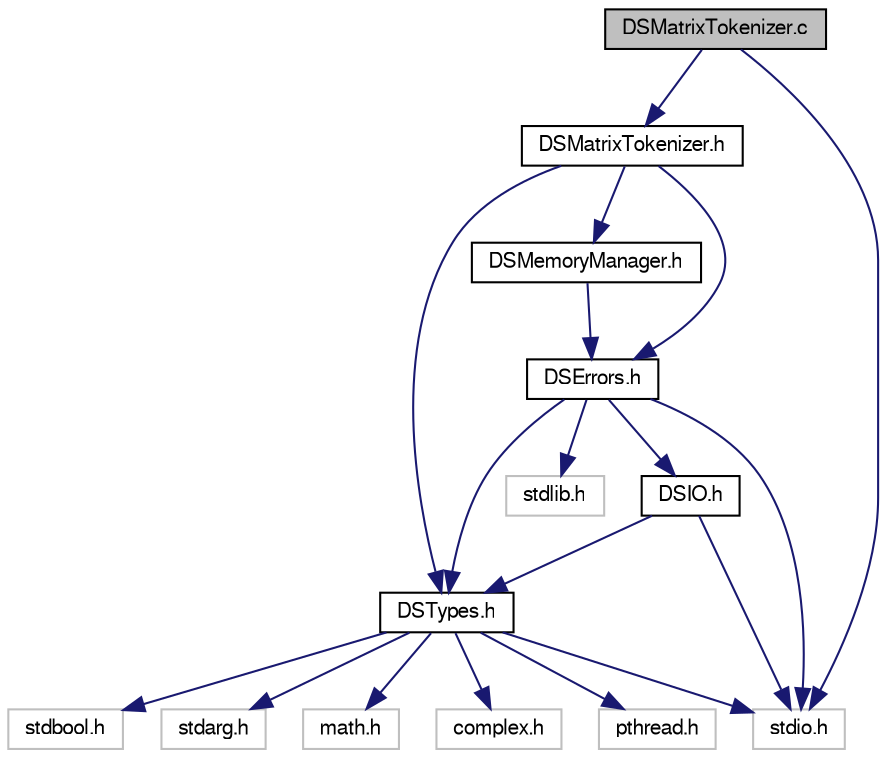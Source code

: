 digraph G
{
  edge [fontname="FreeSans",fontsize="10",labelfontname="FreeSans",labelfontsize="10"];
  node [fontname="FreeSans",fontsize="10",shape=record];
  Node1 [label="DSMatrixTokenizer.c",height=0.2,width=0.4,color="black", fillcolor="grey75", style="filled" fontcolor="black"];
  Node1 -> Node2 [color="midnightblue",fontsize="10",style="solid"];
  Node2 [label="stdio.h",height=0.2,width=0.4,color="grey75", fillcolor="white", style="filled"];
  Node1 -> Node3 [color="midnightblue",fontsize="10",style="solid"];
  Node3 [label="DSMatrixTokenizer.h",height=0.2,width=0.4,color="black", fillcolor="white", style="filled",URL="$_d_s_matrix_tokenizer_8h.html",tooltip="Header file with functions for tokenizing matrices."];
  Node3 -> Node4 [color="midnightblue",fontsize="10",style="solid"];
  Node4 [label="DSTypes.h",height=0.2,width=0.4,color="black", fillcolor="white", style="filled",URL="$_d_s_types_8h.html",tooltip="Header file with definitions for data types."];
  Node4 -> Node2 [color="midnightblue",fontsize="10",style="solid"];
  Node4 -> Node5 [color="midnightblue",fontsize="10",style="solid"];
  Node5 [label="stdbool.h",height=0.2,width=0.4,color="grey75", fillcolor="white", style="filled"];
  Node4 -> Node6 [color="midnightblue",fontsize="10",style="solid"];
  Node6 [label="stdarg.h",height=0.2,width=0.4,color="grey75", fillcolor="white", style="filled"];
  Node4 -> Node7 [color="midnightblue",fontsize="10",style="solid"];
  Node7 [label="math.h",height=0.2,width=0.4,color="grey75", fillcolor="white", style="filled"];
  Node4 -> Node8 [color="midnightblue",fontsize="10",style="solid"];
  Node8 [label="complex.h",height=0.2,width=0.4,color="grey75", fillcolor="white", style="filled"];
  Node4 -> Node9 [color="midnightblue",fontsize="10",style="solid"];
  Node9 [label="pthread.h",height=0.2,width=0.4,color="grey75", fillcolor="white", style="filled"];
  Node3 -> Node10 [color="midnightblue",fontsize="10",style="solid"];
  Node10 [label="DSErrors.h",height=0.2,width=0.4,color="black", fillcolor="white", style="filled",URL="$_d_s_errors_8h.html",tooltip="Header file with functions for error and exception handling."];
  Node10 -> Node2 [color="midnightblue",fontsize="10",style="solid"];
  Node10 -> Node11 [color="midnightblue",fontsize="10",style="solid"];
  Node11 [label="stdlib.h",height=0.2,width=0.4,color="grey75", fillcolor="white", style="filled"];
  Node10 -> Node4 [color="midnightblue",fontsize="10",style="solid"];
  Node10 -> Node12 [color="midnightblue",fontsize="10",style="solid"];
  Node12 [label="DSIO.h",height=0.2,width=0.4,color="black", fillcolor="white", style="filled",URL="$_d_s_i_o_8h.html",tooltip="Header file with standard input and output functions."];
  Node12 -> Node2 [color="midnightblue",fontsize="10",style="solid"];
  Node12 -> Node4 [color="midnightblue",fontsize="10",style="solid"];
  Node3 -> Node13 [color="midnightblue",fontsize="10",style="solid"];
  Node13 [label="DSMemoryManager.h",height=0.2,width=0.4,color="black", fillcolor="white", style="filled",URL="$_d_s_memory_manager_8h.html",tooltip="Header file with functions for secure memory allocation."];
  Node13 -> Node10 [color="midnightblue",fontsize="10",style="solid"];
}
